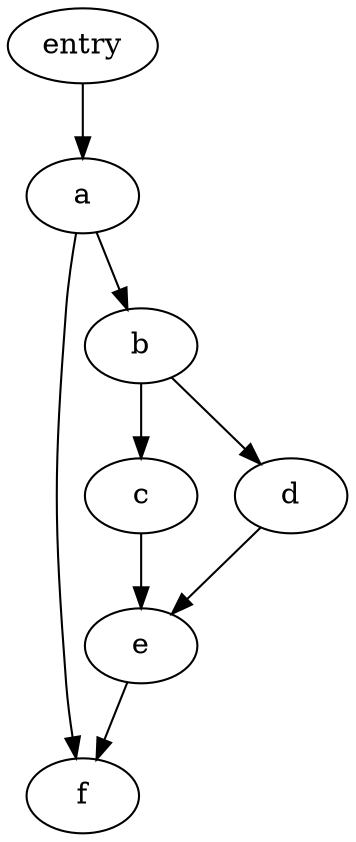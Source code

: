 digraph G {
	node0 [label="c"];
	node1 [label="f"];
	node2 [label="a"];
	node3 [label="d"];
	node4 [label="entry"];
	node5 [label="b"];
	node6 [label="e"];
	subgraph U {
		edge [dir=none];
	}
	subgraph D {
		node0 -> node6 [];
		node2 -> node5 [];
		node2 -> node1 [];
		node3 -> node6 [];
		node4 -> node2 [];
		node5 -> node0 [];
		node5 -> node3 [];
		node6 -> node1 [];
	}
}
